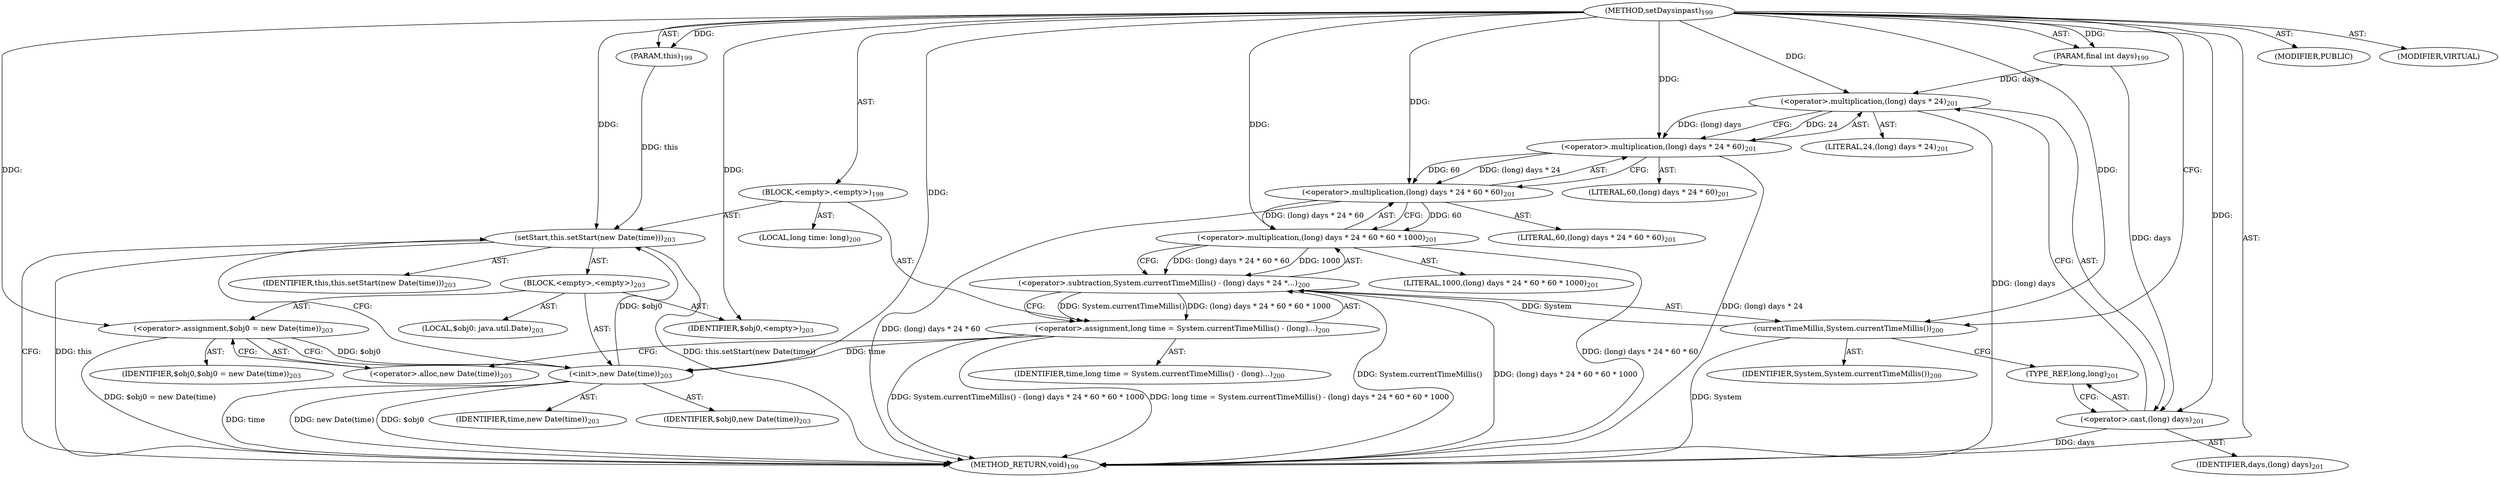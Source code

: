digraph "setDaysinpast" {  
"111669149702" [label = <(METHOD,setDaysinpast)<SUB>199</SUB>> ]
"115964116992" [label = <(PARAM,this)<SUB>199</SUB>> ]
"115964117008" [label = <(PARAM,final int days)<SUB>199</SUB>> ]
"25769803782" [label = <(BLOCK,&lt;empty&gt;,&lt;empty&gt;)<SUB>199</SUB>> ]
"94489280512" [label = <(LOCAL,long time: long)<SUB>200</SUB>> ]
"30064771084" [label = <(&lt;operator&gt;.assignment,long time = System.currentTimeMillis() - (long)...)<SUB>200</SUB>> ]
"68719476760" [label = <(IDENTIFIER,time,long time = System.currentTimeMillis() - (long)...)<SUB>200</SUB>> ]
"30064771085" [label = <(&lt;operator&gt;.subtraction,System.currentTimeMillis() - (long) days * 24 *...)<SUB>200</SUB>> ]
"30064771086" [label = <(currentTimeMillis,System.currentTimeMillis())<SUB>200</SUB>> ]
"68719476761" [label = <(IDENTIFIER,System,System.currentTimeMillis())<SUB>200</SUB>> ]
"30064771087" [label = <(&lt;operator&gt;.multiplication,(long) days * 24 * 60 * 60 * 1000)<SUB>201</SUB>> ]
"30064771088" [label = <(&lt;operator&gt;.multiplication,(long) days * 24 * 60 * 60)<SUB>201</SUB>> ]
"30064771089" [label = <(&lt;operator&gt;.multiplication,(long) days * 24 * 60)<SUB>201</SUB>> ]
"30064771090" [label = <(&lt;operator&gt;.multiplication,(long) days * 24)<SUB>201</SUB>> ]
"30064771091" [label = <(&lt;operator&gt;.cast,(long) days)<SUB>201</SUB>> ]
"180388626432" [label = <(TYPE_REF,long,long)<SUB>201</SUB>> ]
"68719476762" [label = <(IDENTIFIER,days,(long) days)<SUB>201</SUB>> ]
"90194313216" [label = <(LITERAL,24,(long) days * 24)<SUB>201</SUB>> ]
"90194313217" [label = <(LITERAL,60,(long) days * 24 * 60)<SUB>201</SUB>> ]
"90194313218" [label = <(LITERAL,60,(long) days * 24 * 60 * 60)<SUB>201</SUB>> ]
"90194313219" [label = <(LITERAL,1000,(long) days * 24 * 60 * 60 * 1000)<SUB>201</SUB>> ]
"30064771092" [label = <(setStart,this.setStart(new Date(time)))<SUB>203</SUB>> ]
"68719476736" [label = <(IDENTIFIER,this,this.setStart(new Date(time)))<SUB>203</SUB>> ]
"25769803783" [label = <(BLOCK,&lt;empty&gt;,&lt;empty&gt;)<SUB>203</SUB>> ]
"94489280513" [label = <(LOCAL,$obj0: java.util.Date)<SUB>203</SUB>> ]
"30064771093" [label = <(&lt;operator&gt;.assignment,$obj0 = new Date(time))<SUB>203</SUB>> ]
"68719476763" [label = <(IDENTIFIER,$obj0,$obj0 = new Date(time))<SUB>203</SUB>> ]
"30064771094" [label = <(&lt;operator&gt;.alloc,new Date(time))<SUB>203</SUB>> ]
"30064771095" [label = <(&lt;init&gt;,new Date(time))<SUB>203</SUB>> ]
"68719476764" [label = <(IDENTIFIER,$obj0,new Date(time))<SUB>203</SUB>> ]
"68719476765" [label = <(IDENTIFIER,time,new Date(time))<SUB>203</SUB>> ]
"68719476766" [label = <(IDENTIFIER,$obj0,&lt;empty&gt;)<SUB>203</SUB>> ]
"133143986195" [label = <(MODIFIER,PUBLIC)> ]
"133143986196" [label = <(MODIFIER,VIRTUAL)> ]
"128849018886" [label = <(METHOD_RETURN,void)<SUB>199</SUB>> ]
  "111669149702" -> "115964116992"  [ label = "AST: "] 
  "111669149702" -> "115964117008"  [ label = "AST: "] 
  "111669149702" -> "25769803782"  [ label = "AST: "] 
  "111669149702" -> "133143986195"  [ label = "AST: "] 
  "111669149702" -> "133143986196"  [ label = "AST: "] 
  "111669149702" -> "128849018886"  [ label = "AST: "] 
  "25769803782" -> "94489280512"  [ label = "AST: "] 
  "25769803782" -> "30064771084"  [ label = "AST: "] 
  "25769803782" -> "30064771092"  [ label = "AST: "] 
  "30064771084" -> "68719476760"  [ label = "AST: "] 
  "30064771084" -> "30064771085"  [ label = "AST: "] 
  "30064771085" -> "30064771086"  [ label = "AST: "] 
  "30064771085" -> "30064771087"  [ label = "AST: "] 
  "30064771086" -> "68719476761"  [ label = "AST: "] 
  "30064771087" -> "30064771088"  [ label = "AST: "] 
  "30064771087" -> "90194313219"  [ label = "AST: "] 
  "30064771088" -> "30064771089"  [ label = "AST: "] 
  "30064771088" -> "90194313218"  [ label = "AST: "] 
  "30064771089" -> "30064771090"  [ label = "AST: "] 
  "30064771089" -> "90194313217"  [ label = "AST: "] 
  "30064771090" -> "30064771091"  [ label = "AST: "] 
  "30064771090" -> "90194313216"  [ label = "AST: "] 
  "30064771091" -> "180388626432"  [ label = "AST: "] 
  "30064771091" -> "68719476762"  [ label = "AST: "] 
  "30064771092" -> "68719476736"  [ label = "AST: "] 
  "30064771092" -> "25769803783"  [ label = "AST: "] 
  "25769803783" -> "94489280513"  [ label = "AST: "] 
  "25769803783" -> "30064771093"  [ label = "AST: "] 
  "25769803783" -> "30064771095"  [ label = "AST: "] 
  "25769803783" -> "68719476766"  [ label = "AST: "] 
  "30064771093" -> "68719476763"  [ label = "AST: "] 
  "30064771093" -> "30064771094"  [ label = "AST: "] 
  "30064771095" -> "68719476764"  [ label = "AST: "] 
  "30064771095" -> "68719476765"  [ label = "AST: "] 
  "30064771084" -> "30064771094"  [ label = "CFG: "] 
  "30064771092" -> "128849018886"  [ label = "CFG: "] 
  "30064771085" -> "30064771084"  [ label = "CFG: "] 
  "30064771086" -> "180388626432"  [ label = "CFG: "] 
  "30064771087" -> "30064771085"  [ label = "CFG: "] 
  "30064771093" -> "30064771095"  [ label = "CFG: "] 
  "30064771095" -> "30064771092"  [ label = "CFG: "] 
  "30064771088" -> "30064771087"  [ label = "CFG: "] 
  "30064771094" -> "30064771093"  [ label = "CFG: "] 
  "30064771089" -> "30064771088"  [ label = "CFG: "] 
  "30064771090" -> "30064771089"  [ label = "CFG: "] 
  "30064771091" -> "30064771090"  [ label = "CFG: "] 
  "180388626432" -> "30064771091"  [ label = "CFG: "] 
  "111669149702" -> "30064771086"  [ label = "CFG: "] 
  "30064771085" -> "128849018886"  [ label = "DDG: System.currentTimeMillis()"] 
  "30064771091" -> "128849018886"  [ label = "DDG: days"] 
  "30064771090" -> "128849018886"  [ label = "DDG: (long) days"] 
  "30064771089" -> "128849018886"  [ label = "DDG: (long) days * 24"] 
  "30064771088" -> "128849018886"  [ label = "DDG: (long) days * 24 * 60"] 
  "30064771087" -> "128849018886"  [ label = "DDG: (long) days * 24 * 60 * 60"] 
  "30064771085" -> "128849018886"  [ label = "DDG: (long) days * 24 * 60 * 60 * 1000"] 
  "30064771084" -> "128849018886"  [ label = "DDG: System.currentTimeMillis() - (long) days * 24 * 60 * 60 * 1000"] 
  "30064771084" -> "128849018886"  [ label = "DDG: long time = System.currentTimeMillis() - (long) days * 24 * 60 * 60 * 1000"] 
  "30064771092" -> "128849018886"  [ label = "DDG: this"] 
  "30064771093" -> "128849018886"  [ label = "DDG: $obj0 = new Date(time)"] 
  "30064771095" -> "128849018886"  [ label = "DDG: $obj0"] 
  "30064771095" -> "128849018886"  [ label = "DDG: time"] 
  "30064771095" -> "128849018886"  [ label = "DDG: new Date(time)"] 
  "30064771092" -> "128849018886"  [ label = "DDG: this.setStart(new Date(time))"] 
  "30064771086" -> "128849018886"  [ label = "DDG: System"] 
  "111669149702" -> "115964116992"  [ label = "DDG: "] 
  "111669149702" -> "115964117008"  [ label = "DDG: "] 
  "30064771085" -> "30064771084"  [ label = "DDG: System.currentTimeMillis()"] 
  "30064771085" -> "30064771084"  [ label = "DDG: (long) days * 24 * 60 * 60 * 1000"] 
  "115964116992" -> "30064771092"  [ label = "DDG: this"] 
  "111669149702" -> "30064771092"  [ label = "DDG: "] 
  "30064771095" -> "30064771092"  [ label = "DDG: $obj0"] 
  "30064771086" -> "30064771085"  [ label = "DDG: System"] 
  "30064771087" -> "30064771085"  [ label = "DDG: (long) days * 24 * 60 * 60"] 
  "30064771087" -> "30064771085"  [ label = "DDG: 1000"] 
  "111669149702" -> "30064771093"  [ label = "DDG: "] 
  "111669149702" -> "68719476766"  [ label = "DDG: "] 
  "111669149702" -> "30064771086"  [ label = "DDG: "] 
  "30064771088" -> "30064771087"  [ label = "DDG: (long) days * 24 * 60"] 
  "30064771088" -> "30064771087"  [ label = "DDG: 60"] 
  "111669149702" -> "30064771087"  [ label = "DDG: "] 
  "30064771093" -> "30064771095"  [ label = "DDG: $obj0"] 
  "111669149702" -> "30064771095"  [ label = "DDG: "] 
  "30064771084" -> "30064771095"  [ label = "DDG: time"] 
  "30064771089" -> "30064771088"  [ label = "DDG: (long) days * 24"] 
  "30064771089" -> "30064771088"  [ label = "DDG: 60"] 
  "111669149702" -> "30064771088"  [ label = "DDG: "] 
  "30064771090" -> "30064771089"  [ label = "DDG: (long) days"] 
  "30064771090" -> "30064771089"  [ label = "DDG: 24"] 
  "111669149702" -> "30064771089"  [ label = "DDG: "] 
  "111669149702" -> "30064771090"  [ label = "DDG: "] 
  "115964117008" -> "30064771090"  [ label = "DDG: days"] 
  "111669149702" -> "30064771091"  [ label = "DDG: "] 
  "115964117008" -> "30064771091"  [ label = "DDG: days"] 
}

